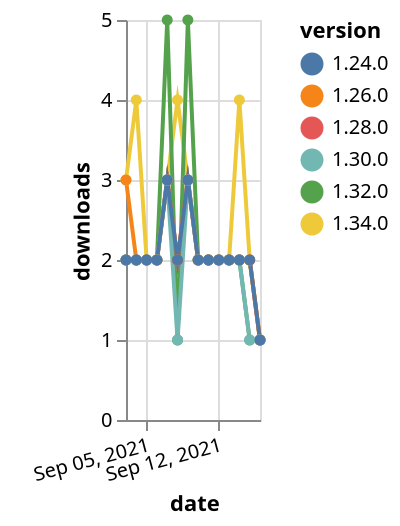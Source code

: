 {"$schema": "https://vega.github.io/schema/vega-lite/v5.json", "description": "A simple bar chart with embedded data.", "data": {"values": [{"date": "2021-09-03", "total": 229, "delta": 3, "version": "1.34.0"}, {"date": "2021-09-04", "total": 233, "delta": 4, "version": "1.34.0"}, {"date": "2021-09-05", "total": 235, "delta": 2, "version": "1.34.0"}, {"date": "2021-09-06", "total": 237, "delta": 2, "version": "1.34.0"}, {"date": "2021-09-07", "total": 240, "delta": 3, "version": "1.34.0"}, {"date": "2021-09-08", "total": 244, "delta": 4, "version": "1.34.0"}, {"date": "2021-09-09", "total": 247, "delta": 3, "version": "1.34.0"}, {"date": "2021-09-10", "total": 249, "delta": 2, "version": "1.34.0"}, {"date": "2021-09-11", "total": 251, "delta": 2, "version": "1.34.0"}, {"date": "2021-09-12", "total": 253, "delta": 2, "version": "1.34.0"}, {"date": "2021-09-13", "total": 255, "delta": 2, "version": "1.34.0"}, {"date": "2021-09-14", "total": 259, "delta": 4, "version": "1.34.0"}, {"date": "2021-09-15", "total": 261, "delta": 2, "version": "1.34.0"}, {"date": "2021-09-16", "total": 262, "delta": 1, "version": "1.34.0"}, {"date": "2021-09-03", "total": 714, "delta": 2, "version": "1.32.0"}, {"date": "2021-09-04", "total": 716, "delta": 2, "version": "1.32.0"}, {"date": "2021-09-05", "total": 718, "delta": 2, "version": "1.32.0"}, {"date": "2021-09-06", "total": 720, "delta": 2, "version": "1.32.0"}, {"date": "2021-09-07", "total": 725, "delta": 5, "version": "1.32.0"}, {"date": "2021-09-08", "total": 726, "delta": 1, "version": "1.32.0"}, {"date": "2021-09-09", "total": 731, "delta": 5, "version": "1.32.0"}, {"date": "2021-09-10", "total": 733, "delta": 2, "version": "1.32.0"}, {"date": "2021-09-11", "total": 735, "delta": 2, "version": "1.32.0"}, {"date": "2021-09-12", "total": 737, "delta": 2, "version": "1.32.0"}, {"date": "2021-09-13", "total": 739, "delta": 2, "version": "1.32.0"}, {"date": "2021-09-14", "total": 741, "delta": 2, "version": "1.32.0"}, {"date": "2021-09-15", "total": 742, "delta": 1, "version": "1.32.0"}, {"date": "2021-09-16", "total": 743, "delta": 1, "version": "1.32.0"}, {"date": "2021-09-03", "total": 1481, "delta": 2, "version": "1.28.0"}, {"date": "2021-09-04", "total": 1483, "delta": 2, "version": "1.28.0"}, {"date": "2021-09-05", "total": 1485, "delta": 2, "version": "1.28.0"}, {"date": "2021-09-06", "total": 1487, "delta": 2, "version": "1.28.0"}, {"date": "2021-09-07", "total": 1490, "delta": 3, "version": "1.28.0"}, {"date": "2021-09-08", "total": 1492, "delta": 2, "version": "1.28.0"}, {"date": "2021-09-09", "total": 1495, "delta": 3, "version": "1.28.0"}, {"date": "2021-09-10", "total": 1497, "delta": 2, "version": "1.28.0"}, {"date": "2021-09-11", "total": 1499, "delta": 2, "version": "1.28.0"}, {"date": "2021-09-12", "total": 1501, "delta": 2, "version": "1.28.0"}, {"date": "2021-09-13", "total": 1503, "delta": 2, "version": "1.28.0"}, {"date": "2021-09-14", "total": 1505, "delta": 2, "version": "1.28.0"}, {"date": "2021-09-15", "total": 1507, "delta": 2, "version": "1.28.0"}, {"date": "2021-09-16", "total": 1508, "delta": 1, "version": "1.28.0"}, {"date": "2021-09-03", "total": 1671, "delta": 3, "version": "1.26.0"}, {"date": "2021-09-04", "total": 1673, "delta": 2, "version": "1.26.0"}, {"date": "2021-09-05", "total": 1675, "delta": 2, "version": "1.26.0"}, {"date": "2021-09-06", "total": 1677, "delta": 2, "version": "1.26.0"}, {"date": "2021-09-07", "total": 1680, "delta": 3, "version": "1.26.0"}, {"date": "2021-09-08", "total": 1682, "delta": 2, "version": "1.26.0"}, {"date": "2021-09-09", "total": 1685, "delta": 3, "version": "1.26.0"}, {"date": "2021-09-10", "total": 1687, "delta": 2, "version": "1.26.0"}, {"date": "2021-09-11", "total": 1689, "delta": 2, "version": "1.26.0"}, {"date": "2021-09-12", "total": 1691, "delta": 2, "version": "1.26.0"}, {"date": "2021-09-13", "total": 1693, "delta": 2, "version": "1.26.0"}, {"date": "2021-09-14", "total": 1695, "delta": 2, "version": "1.26.0"}, {"date": "2021-09-15", "total": 1697, "delta": 2, "version": "1.26.0"}, {"date": "2021-09-16", "total": 1698, "delta": 1, "version": "1.26.0"}, {"date": "2021-09-03", "total": 997, "delta": 2, "version": "1.30.0"}, {"date": "2021-09-04", "total": 999, "delta": 2, "version": "1.30.0"}, {"date": "2021-09-05", "total": 1001, "delta": 2, "version": "1.30.0"}, {"date": "2021-09-06", "total": 1003, "delta": 2, "version": "1.30.0"}, {"date": "2021-09-07", "total": 1006, "delta": 3, "version": "1.30.0"}, {"date": "2021-09-08", "total": 1007, "delta": 1, "version": "1.30.0"}, {"date": "2021-09-09", "total": 1010, "delta": 3, "version": "1.30.0"}, {"date": "2021-09-10", "total": 1012, "delta": 2, "version": "1.30.0"}, {"date": "2021-09-11", "total": 1014, "delta": 2, "version": "1.30.0"}, {"date": "2021-09-12", "total": 1016, "delta": 2, "version": "1.30.0"}, {"date": "2021-09-13", "total": 1018, "delta": 2, "version": "1.30.0"}, {"date": "2021-09-14", "total": 1020, "delta": 2, "version": "1.30.0"}, {"date": "2021-09-15", "total": 1021, "delta": 1, "version": "1.30.0"}, {"date": "2021-09-16", "total": 1022, "delta": 1, "version": "1.30.0"}, {"date": "2021-09-03", "total": 2082, "delta": 2, "version": "1.24.0"}, {"date": "2021-09-04", "total": 2084, "delta": 2, "version": "1.24.0"}, {"date": "2021-09-05", "total": 2086, "delta": 2, "version": "1.24.0"}, {"date": "2021-09-06", "total": 2088, "delta": 2, "version": "1.24.0"}, {"date": "2021-09-07", "total": 2091, "delta": 3, "version": "1.24.0"}, {"date": "2021-09-08", "total": 2093, "delta": 2, "version": "1.24.0"}, {"date": "2021-09-09", "total": 2096, "delta": 3, "version": "1.24.0"}, {"date": "2021-09-10", "total": 2098, "delta": 2, "version": "1.24.0"}, {"date": "2021-09-11", "total": 2100, "delta": 2, "version": "1.24.0"}, {"date": "2021-09-12", "total": 2102, "delta": 2, "version": "1.24.0"}, {"date": "2021-09-13", "total": 2104, "delta": 2, "version": "1.24.0"}, {"date": "2021-09-14", "total": 2106, "delta": 2, "version": "1.24.0"}, {"date": "2021-09-15", "total": 2108, "delta": 2, "version": "1.24.0"}, {"date": "2021-09-16", "total": 2109, "delta": 1, "version": "1.24.0"}]}, "width": "container", "mark": {"type": "line", "point": {"filled": true}}, "encoding": {"x": {"field": "date", "type": "temporal", "timeUnit": "yearmonthdate", "title": "date", "axis": {"labelAngle": -15}}, "y": {"field": "delta", "type": "quantitative", "title": "downloads"}, "color": {"field": "version", "type": "nominal"}, "tooltip": {"field": "delta"}}}